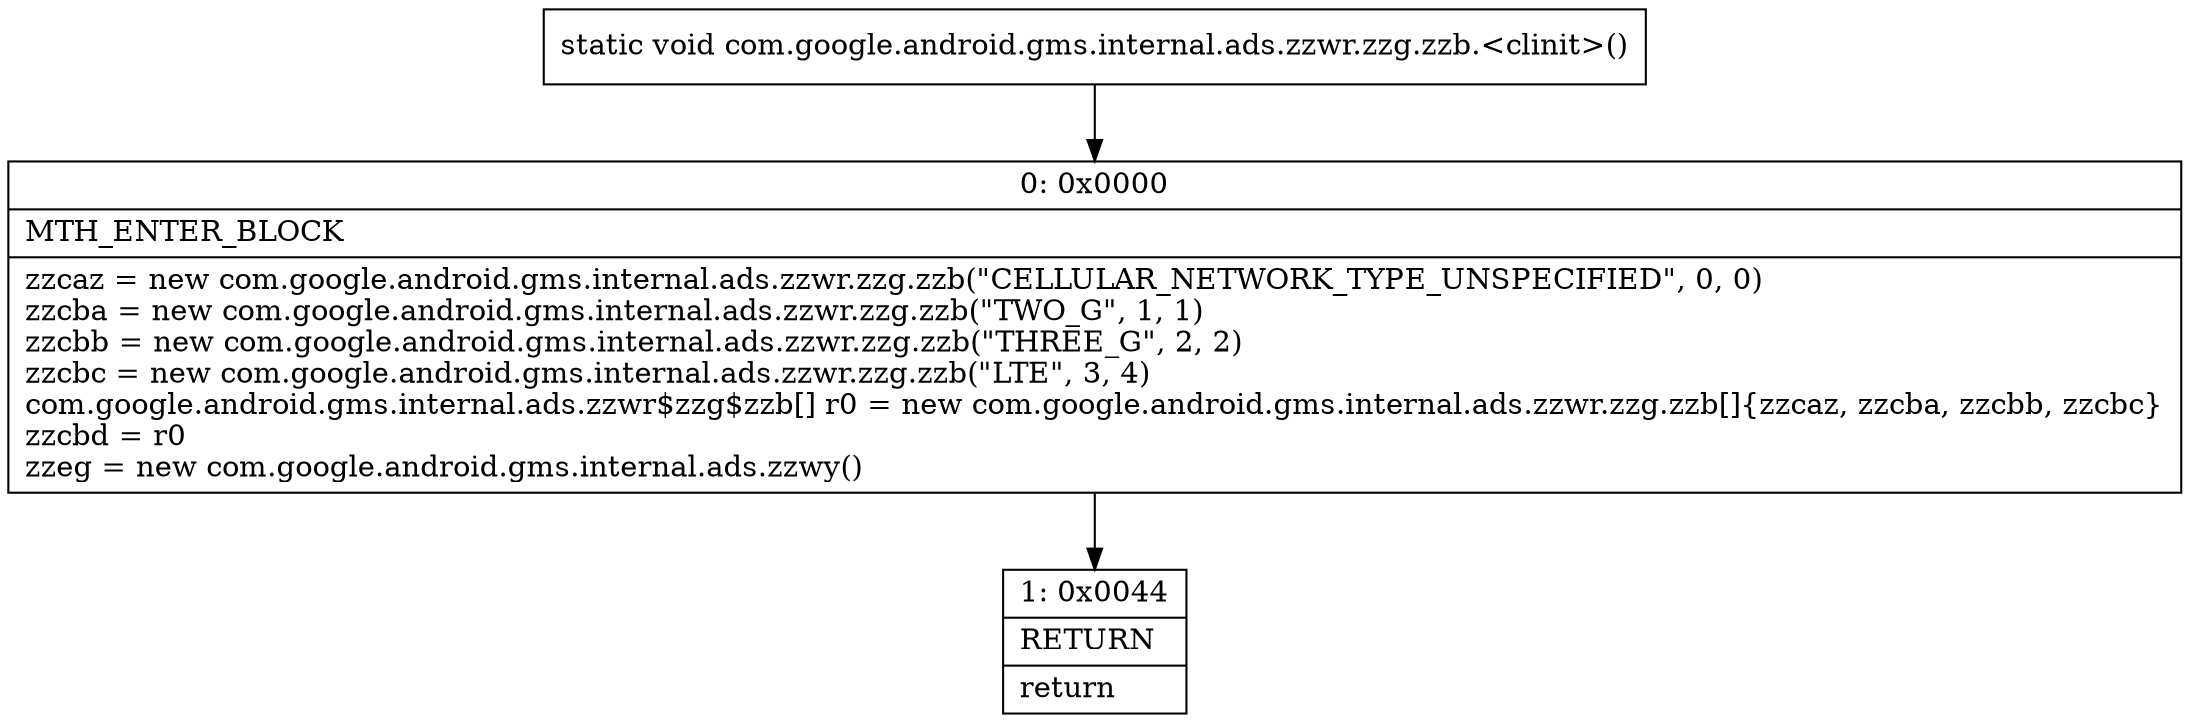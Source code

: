 digraph "CFG forcom.google.android.gms.internal.ads.zzwr.zzg.zzb.\<clinit\>()V" {
Node_0 [shape=record,label="{0\:\ 0x0000|MTH_ENTER_BLOCK\l|zzcaz = new com.google.android.gms.internal.ads.zzwr.zzg.zzb(\"CELLULAR_NETWORK_TYPE_UNSPECIFIED\", 0, 0)\lzzcba = new com.google.android.gms.internal.ads.zzwr.zzg.zzb(\"TWO_G\", 1, 1)\lzzcbb = new com.google.android.gms.internal.ads.zzwr.zzg.zzb(\"THREE_G\", 2, 2)\lzzcbc = new com.google.android.gms.internal.ads.zzwr.zzg.zzb(\"LTE\", 3, 4)\lcom.google.android.gms.internal.ads.zzwr$zzg$zzb[] r0 = new com.google.android.gms.internal.ads.zzwr.zzg.zzb[]\{zzcaz, zzcba, zzcbb, zzcbc\}\lzzcbd = r0\lzzeg = new com.google.android.gms.internal.ads.zzwy()\l}"];
Node_1 [shape=record,label="{1\:\ 0x0044|RETURN\l|return\l}"];
MethodNode[shape=record,label="{static void com.google.android.gms.internal.ads.zzwr.zzg.zzb.\<clinit\>() }"];
MethodNode -> Node_0;
Node_0 -> Node_1;
}

